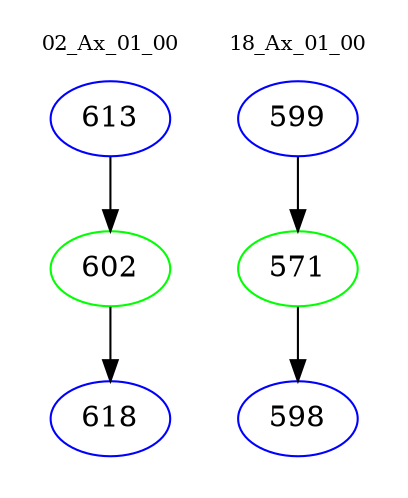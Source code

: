 digraph{
subgraph cluster_0 {
color = white
label = "02_Ax_01_00";
fontsize=10;
T0_613 [label="613", color="blue"]
T0_613 -> T0_602 [color="black"]
T0_602 [label="602", color="green"]
T0_602 -> T0_618 [color="black"]
T0_618 [label="618", color="blue"]
}
subgraph cluster_1 {
color = white
label = "18_Ax_01_00";
fontsize=10;
T1_599 [label="599", color="blue"]
T1_599 -> T1_571 [color="black"]
T1_571 [label="571", color="green"]
T1_571 -> T1_598 [color="black"]
T1_598 [label="598", color="blue"]
}
}
